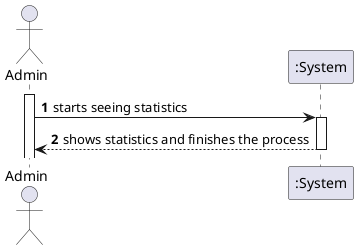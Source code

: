 @startuml
autonumber
actor "Admin" as CLI

participant ":System" as SY

activate CLI
CLI -> SY: starts seeing statistics

activate SY

SY --> CLI : shows statistics and finishes the process

deactivate SY


@enduml
